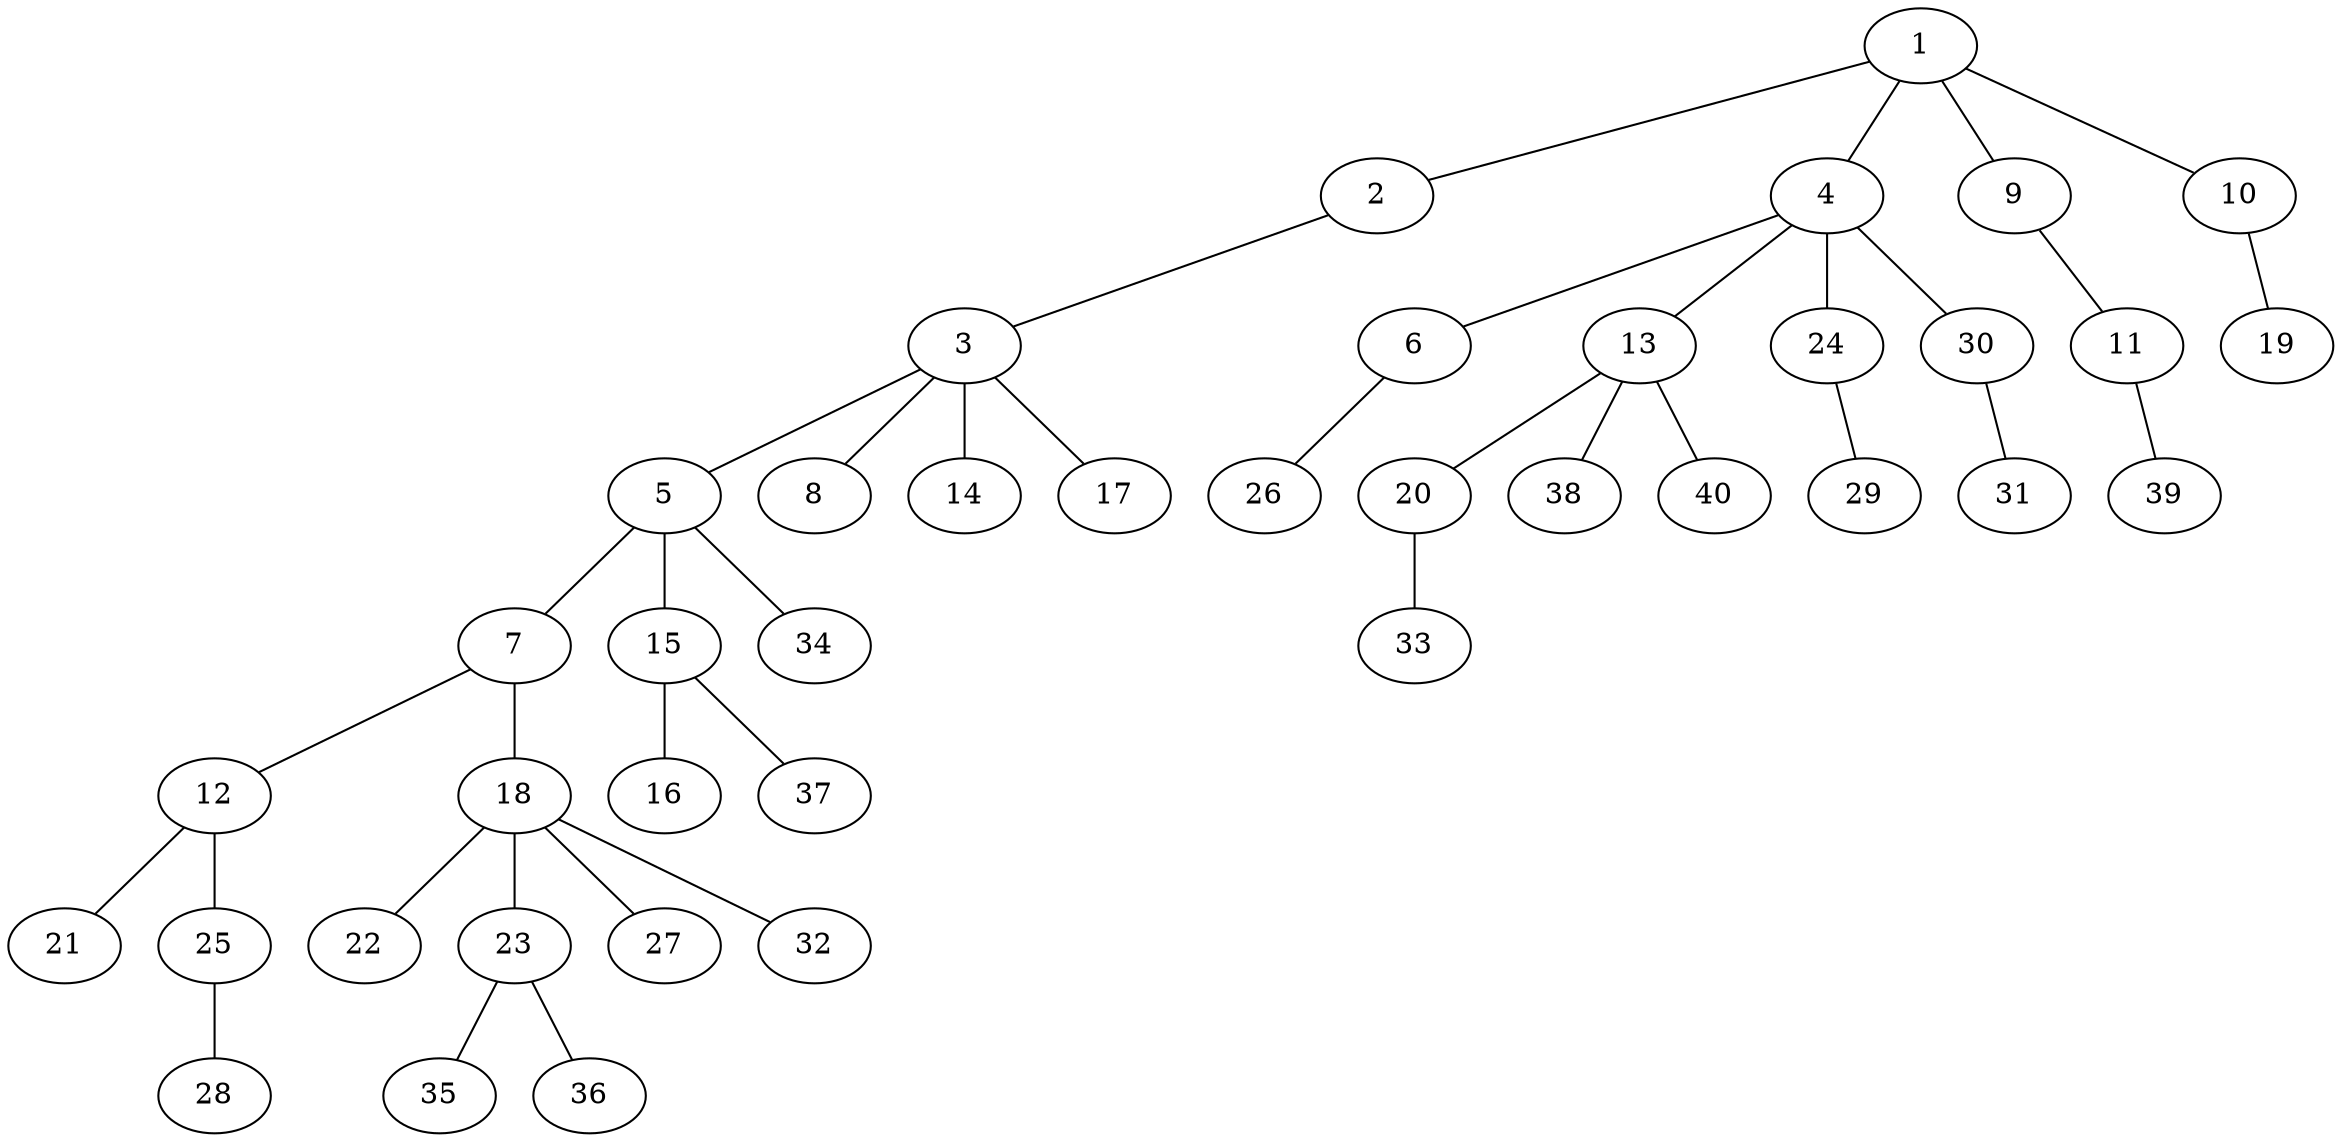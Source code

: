graph graphname {1--2
1--4
1--9
1--10
2--3
3--5
3--8
3--14
3--17
4--6
4--13
4--24
4--30
5--7
5--15
5--34
6--26
7--12
7--18
9--11
10--19
11--39
12--21
12--25
13--20
13--38
13--40
15--16
15--37
18--22
18--23
18--27
18--32
20--33
23--35
23--36
24--29
25--28
30--31
}